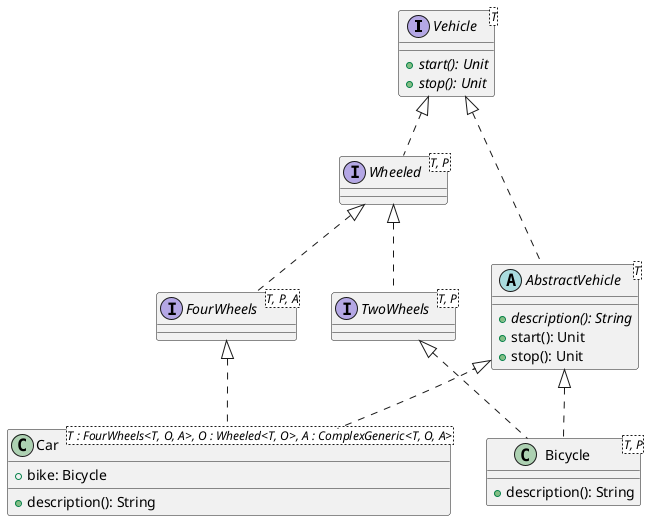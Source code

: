 @startuml
interface Vehicle<T> {
    +{abstract} start(): Unit
    +{abstract} stop(): Unit
}
abstract class AbstractVehicle<T> {
    +{abstract} description(): String
    +start(): Unit
    +stop(): Unit
}
class Bicycle<T, P> {
    +description(): String
}
class Car<T : FourWheels<T, O, A>, O : Wheeled<T, O>, A : ComplexGeneric<T, O, A>> {
    +bike: Bicycle
    +description(): String
}
interface FourWheels<T, P, A> {
}
interface TwoWheels<T, P> {
}
interface Wheeled<T, P> {
}
Vehicle <|.. AbstractVehicle
AbstractVehicle <|.. Bicycle
TwoWheels <|.. Bicycle
AbstractVehicle <|.. Car
FourWheels <|.. Car
Wheeled <|.. FourWheels
Wheeled <|.. TwoWheels
Vehicle <|.. Wheeled
@enduml